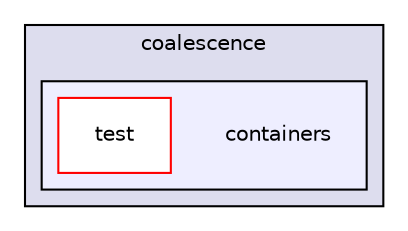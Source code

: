 digraph "quetzal/modules/coalescence/containers" {
  compound=true
  node [ fontsize="10", fontname="Helvetica"];
  edge [ labelfontsize="10", labelfontname="Helvetica"];
  subgraph clusterdir_6f18ad16022816a18d280c39985f7841 {
    graph [ bgcolor="#ddddee", pencolor="black", label="coalescence" fontname="Helvetica", fontsize="10", URL="dir_6f18ad16022816a18d280c39985f7841.html"]
  subgraph clusterdir_004de26391fc50012dd8482d8b1b4cbf {
    graph [ bgcolor="#eeeeff", pencolor="black", label="" URL="dir_004de26391fc50012dd8482d8b1b4cbf.html"];
    dir_004de26391fc50012dd8482d8b1b4cbf [shape=plaintext label="containers"];
    dir_459e60857007137563b15a974c8870b3 [shape=box label="test" color="red" fillcolor="white" style="filled" URL="dir_459e60857007137563b15a974c8870b3.html"];
  }
  }
}
